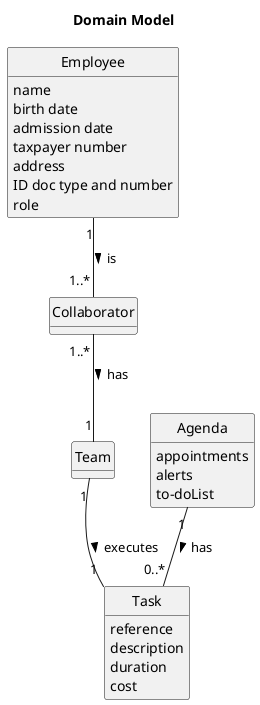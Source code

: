 @startuml
skinparam monochrome true
skinparam packageStyle rectangle
skinparam shadowing false
skinparam classAttributeIconSize 0
hide circle
hide methods

title Domain Model

class Employee {
    name
    birth date
    contact (email/phone)
    admission date
    taxpayer number
    address
    ID doc type and number
    role
}
class Agenda {
    appointments
    alerts
    to-doList
}

class Task {
    reference
    description
    duration
    cost
}

class Collaborator{
}

class Team{
}

Collaborator "1..*" -- "1" Team : has >
Agenda "1" -- "0..*" Task : has >
Team "1" -- "1" Task : executes >
Employee "1" -- "1..*" Collaborator : is >
@enduml
